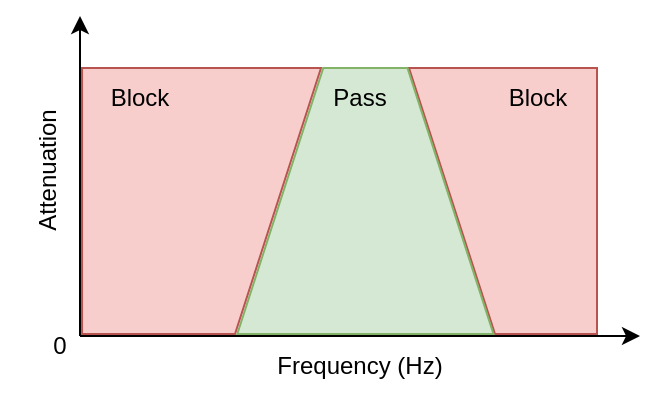<mxfile version="20.2.7" type="device"><diagram id="lz21TJQN8Bn_RTYW_u7-" name="Page-1"><mxGraphModel dx="608" dy="392" grid="1" gridSize="10" guides="1" tooltips="1" connect="1" arrows="1" fold="1" page="1" pageScale="1" pageWidth="827" pageHeight="1169" math="0" shadow="0"><root><mxCell id="0"/><mxCell id="1" parent="0"/><mxCell id="LBHt2mJenqAYseAPDTce-1" value="" style="endArrow=classic;html=1;rounded=0;" parent="1" edge="1"><mxGeometry width="50" height="50" relative="1" as="geometry"><mxPoint x="240" y="360" as="sourcePoint"/><mxPoint x="520" y="360" as="targetPoint"/></mxGeometry></mxCell><mxCell id="LBHt2mJenqAYseAPDTce-2" value="" style="endArrow=classic;html=1;rounded=0;" parent="1" edge="1"><mxGeometry width="50" height="50" relative="1" as="geometry"><mxPoint x="240" y="360" as="sourcePoint"/><mxPoint x="240" y="200" as="targetPoint"/></mxGeometry></mxCell><mxCell id="LBHt2mJenqAYseAPDTce-3" value="Frequency (Hz)" style="text;html=1;strokeColor=none;fillColor=none;align=center;verticalAlign=middle;whiteSpace=wrap;rounded=0;" parent="1" vertex="1"><mxGeometry x="240" y="360" width="280" height="30" as="geometry"/></mxCell><mxCell id="LBHt2mJenqAYseAPDTce-11" value="Attenuation" style="text;html=1;strokeColor=none;fillColor=none;align=center;verticalAlign=middle;whiteSpace=wrap;rounded=0;rotation=-90;" parent="1" vertex="1"><mxGeometry x="141" y="262" width="166" height="30" as="geometry"/></mxCell><mxCell id="LBHt2mJenqAYseAPDTce-12" value="0" style="text;html=1;strokeColor=none;fillColor=none;align=center;verticalAlign=middle;whiteSpace=wrap;rounded=0;" parent="1" vertex="1"><mxGeometry x="200" y="350" width="60" height="30" as="geometry"/></mxCell><mxCell id="LBHt2mJenqAYseAPDTce-20" value="" style="shape=manualInput;whiteSpace=wrap;html=1;fillColor=#f8cecc;size=43;rotation=-90;flipV=0;flipH=0;strokeColor=#b85450;" parent="1" vertex="1"><mxGeometry x="385" y="245.5" width="133" height="94" as="geometry"/></mxCell><mxCell id="LBHt2mJenqAYseAPDTce-22" value="" style="shape=manualInput;whiteSpace=wrap;html=1;fillColor=#d5e8d4;size=43;rotation=-90;flipV=1;flipH=1;strokeColor=#82b366;" parent="1" vertex="1"><mxGeometry x="348.37" y="260.62" width="133" height="63.72" as="geometry"/></mxCell><mxCell id="LBHt2mJenqAYseAPDTce-24" value="Block" style="text;html=1;strokeColor=none;fillColor=none;align=center;verticalAlign=middle;whiteSpace=wrap;rounded=0;" parent="1" vertex="1"><mxGeometry x="439" y="226" width="60" height="30" as="geometry"/></mxCell><mxCell id="pGJJzQNmuhMRERYDbF9w-2" value="" style="shape=manualInput;whiteSpace=wrap;html=1;fillColor=#d5e8d4;size=43;rotation=-90;flipV=0;flipH=1;strokeColor=#82b366;strokeWidth=1;perimeterSpacing=0;" vertex="1" parent="1"><mxGeometry x="284" y="260.62" width="133" height="63.72" as="geometry"/></mxCell><mxCell id="pGJJzQNmuhMRERYDbF9w-3" value="" style="rounded=0;whiteSpace=wrap;html=1;strokeColor=none;strokeWidth=1;fillColor=#d5e8d4;rotation=90;" vertex="1" parent="1"><mxGeometry x="323.5" y="288" width="111" height="30" as="geometry"/></mxCell><mxCell id="pGJJzQNmuhMRERYDbF9w-4" value="" style="rounded=0;whiteSpace=wrap;html=1;strokeColor=none;strokeWidth=1;fillColor=#d5e8d4;rotation=90;" vertex="1" parent="1"><mxGeometry x="328" y="267" width="111" height="30" as="geometry"/></mxCell><mxCell id="LBHt2mJenqAYseAPDTce-23" value="Pass" style="text;html=1;strokeColor=none;fillColor=none;align=center;verticalAlign=middle;whiteSpace=wrap;rounded=0;" parent="1" vertex="1"><mxGeometry x="350" y="226" width="60" height="30" as="geometry"/></mxCell><mxCell id="pGJJzQNmuhMRERYDbF9w-5" value="" style="shape=manualInput;whiteSpace=wrap;html=1;fillColor=#f8cecc;size=43;rotation=-90;flipV=1;flipH=0;strokeColor=#b85450;" vertex="1" parent="1"><mxGeometry x="234.26" y="232.74" width="133" height="119.48" as="geometry"/></mxCell><mxCell id="pGJJzQNmuhMRERYDbF9w-6" value="Block" style="text;html=1;strokeColor=none;fillColor=none;align=center;verticalAlign=middle;whiteSpace=wrap;rounded=0;" vertex="1" parent="1"><mxGeometry x="240" y="226" width="60" height="30" as="geometry"/></mxCell></root></mxGraphModel></diagram></mxfile>